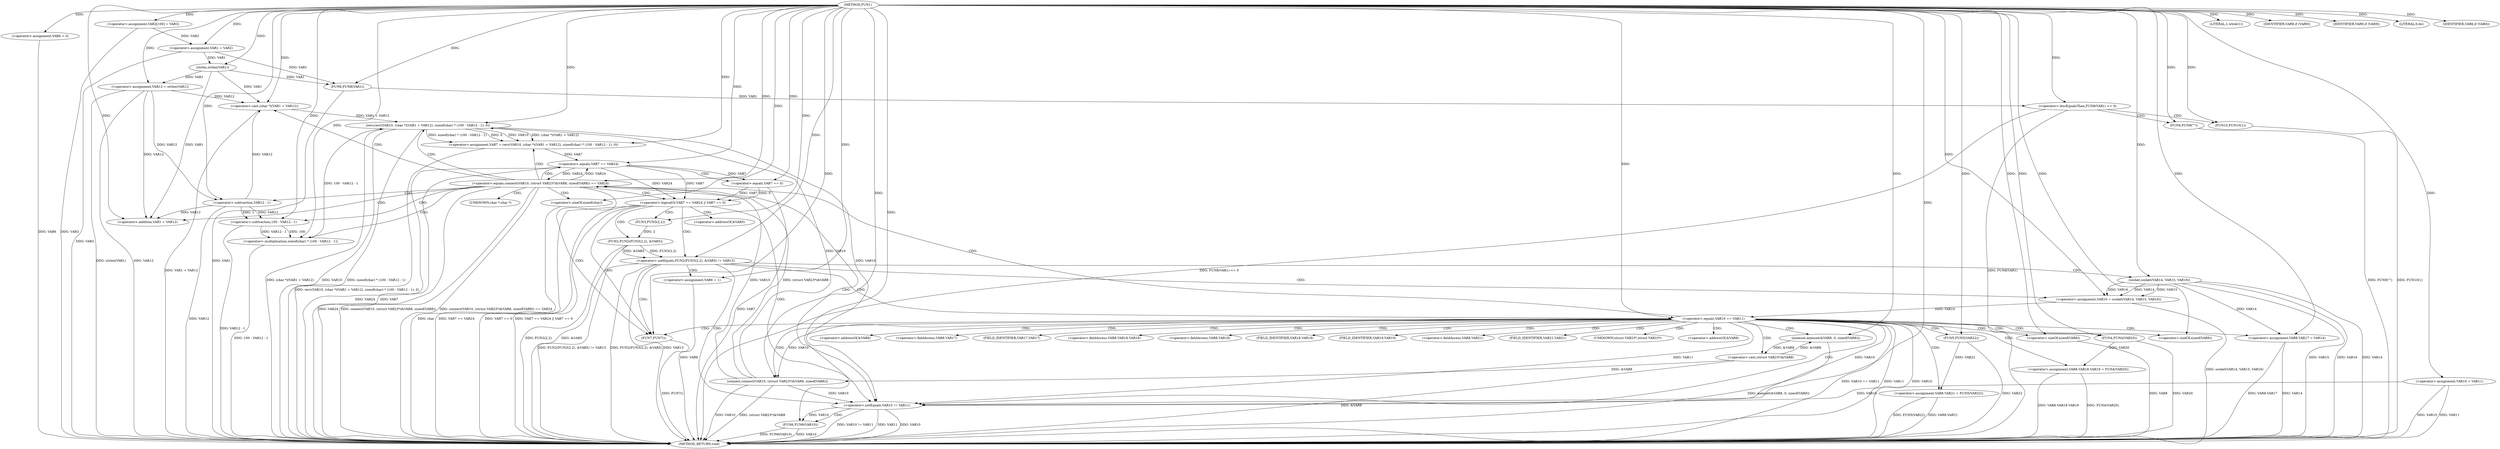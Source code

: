 digraph FUN1 {  
"1000100" [label = "(METHOD,FUN1)" ]
"1000254" [label = "(METHOD_RETURN,void)" ]
"1000104" [label = "(<operator>.assignment,VAR2[100] = VAR3)" ]
"1000107" [label = "(<operator>.assignment,VAR1 = VAR2)" ]
"1000111" [label = "(LITERAL,1,while(1))" ]
"1000116" [label = "(<operator>.assignment,VAR6 = 0)" ]
"1000123" [label = "(<operator>.assignment,VAR10 = VAR11)" ]
"1000127" [label = "(<operator>.assignment,VAR12 = strlen(VAR1))" ]
"1000129" [label = "(strlen,strlen(VAR1))" ]
"1000134" [label = "(<operator>.notEquals,FUN2(FUN3(2,2), &VAR5) != VAR13)" ]
"1000135" [label = "(FUN2,FUN2(FUN3(2,2), &VAR5))" ]
"1000136" [label = "(FUN3,FUN3(2,2))" ]
"1000144" [label = "(<operator>.assignment,VAR6 = 1)" ]
"1000147" [label = "(<operator>.assignment,VAR10 = socket(VAR14, VAR15, VAR16))" ]
"1000149" [label = "(socket,socket(VAR14, VAR15, VAR16))" ]
"1000154" [label = "(<operator>.equals,VAR10 == VAR11)" ]
"1000159" [label = "(memset,memset(&VAR8, 0, sizeof(VAR8)))" ]
"1000163" [label = "(<operator>.sizeOf,sizeof(VAR8))" ]
"1000165" [label = "(<operator>.assignment,VAR8.VAR17 = VAR14)" ]
"1000170" [label = "(<operator>.assignment,VAR8.VAR18.VAR19 = FUN4(VAR20))" ]
"1000176" [label = "(FUN4,FUN4(VAR20))" ]
"1000178" [label = "(<operator>.assignment,VAR8.VAR21 = FUN5(VAR22))" ]
"1000182" [label = "(FUN5,FUN5(VAR22))" ]
"1000185" [label = "(<operator>.equals,connect(VAR10, (struct VAR23*)&VAR8, sizeof(VAR8)) == VAR24)" ]
"1000186" [label = "(connect,connect(VAR10, (struct VAR23*)&VAR8, sizeof(VAR8)))" ]
"1000188" [label = "(<operator>.cast,(struct VAR23*)&VAR8)" ]
"1000192" [label = "(<operator>.sizeOf,sizeof(VAR8))" ]
"1000197" [label = "(<operator>.assignment,VAR7 = recv(VAR10, (char *)(VAR1 + VAR12), sizeof(char) * (100 - VAR12 - 1), 0))" ]
"1000199" [label = "(recv,recv(VAR10, (char *)(VAR1 + VAR12), sizeof(char) * (100 - VAR12 - 1), 0))" ]
"1000201" [label = "(<operator>.cast,(char *)(VAR1 + VAR12))" ]
"1000203" [label = "(<operator>.addition,VAR1 + VAR12)" ]
"1000206" [label = "(<operator>.multiplication,sizeof(char) * (100 - VAR12 - 1))" ]
"1000207" [label = "(<operator>.sizeOf,sizeof(char))" ]
"1000209" [label = "(<operator>.subtraction,100 - VAR12 - 1)" ]
"1000211" [label = "(<operator>.subtraction,VAR12 - 1)" ]
"1000216" [label = "(<operator>.logicalOr,VAR7 == VAR24 || VAR7 == 0)" ]
"1000217" [label = "(<operator>.equals,VAR7 == VAR24)" ]
"1000220" [label = "(<operator>.equals,VAR7 == 0)" ]
"1000226" [label = "(IDENTIFIER,VAR9,if (VAR9))" ]
"1000229" [label = "(IDENTIFIER,VAR9,if (VAR9))" ]
"1000231" [label = "(LITERAL,0,do)" ]
"1000233" [label = "(<operator>.notEquals,VAR10 != VAR11)" ]
"1000237" [label = "(FUN6,FUN6(VAR10))" ]
"1000240" [label = "(IDENTIFIER,VAR6,if (VAR6))" ]
"1000242" [label = "(FUN7,FUN7())" ]
"1000245" [label = "(<operator>.lessEqualsThan,FUN8(VAR1) <= 0)" ]
"1000246" [label = "(FUN8,FUN8(VAR1))" ]
"1000250" [label = "(FUN9,FUN9(\"\"))" ]
"1000252" [label = "(FUN10,FUN10(1))" ]
"1000139" [label = "(<operator>.addressOf,&VAR5)" ]
"1000160" [label = "(<operator>.addressOf,&VAR8)" ]
"1000166" [label = "(<operator>.fieldAccess,VAR8.VAR17)" ]
"1000168" [label = "(FIELD_IDENTIFIER,VAR17,VAR17)" ]
"1000171" [label = "(<operator>.fieldAccess,VAR8.VAR18.VAR19)" ]
"1000172" [label = "(<operator>.fieldAccess,VAR8.VAR18)" ]
"1000174" [label = "(FIELD_IDENTIFIER,VAR18,VAR18)" ]
"1000175" [label = "(FIELD_IDENTIFIER,VAR19,VAR19)" ]
"1000179" [label = "(<operator>.fieldAccess,VAR8.VAR21)" ]
"1000181" [label = "(FIELD_IDENTIFIER,VAR21,VAR21)" ]
"1000189" [label = "(UNKNOWN,struct VAR23*,struct VAR23*)" ]
"1000190" [label = "(<operator>.addressOf,&VAR8)" ]
"1000202" [label = "(UNKNOWN,char *,char *)" ]
  "1000185" -> "1000254"  [ label = "DDG: connect(VAR10, (struct VAR23*)&VAR8, sizeof(VAR8))"] 
  "1000186" -> "1000254"  [ label = "DDG: VAR10"] 
  "1000185" -> "1000254"  [ label = "DDG: connect(VAR10, (struct VAR23*)&VAR8, sizeof(VAR8)) == VAR24"] 
  "1000217" -> "1000254"  [ label = "DDG: VAR24"] 
  "1000245" -> "1000254"  [ label = "DDG: FUN8(VAR1) <= 0"] 
  "1000245" -> "1000254"  [ label = "DDG: FUN8(VAR1)"] 
  "1000178" -> "1000254"  [ label = "DDG: FUN5(VAR22)"] 
  "1000159" -> "1000254"  [ label = "DDG: memset(&VAR8, 0, sizeof(VAR8))"] 
  "1000116" -> "1000254"  [ label = "DDG: VAR6"] 
  "1000186" -> "1000254"  [ label = "DDG: (struct VAR23*)&VAR8"] 
  "1000220" -> "1000254"  [ label = "DDG: VAR7"] 
  "1000123" -> "1000254"  [ label = "DDG: VAR11"] 
  "1000185" -> "1000254"  [ label = "DDG: VAR24"] 
  "1000199" -> "1000254"  [ label = "DDG: (char *)(VAR1 + VAR12)"] 
  "1000237" -> "1000254"  [ label = "DDG: FUN6(VAR10)"] 
  "1000206" -> "1000254"  [ label = "DDG: 100 - VAR12 - 1"] 
  "1000149" -> "1000254"  [ label = "DDG: VAR15"] 
  "1000233" -> "1000254"  [ label = "DDG: VAR10 != VAR11"] 
  "1000165" -> "1000254"  [ label = "DDG: VAR14"] 
  "1000233" -> "1000254"  [ label = "DDG: VAR11"] 
  "1000188" -> "1000254"  [ label = "DDG: &VAR8"] 
  "1000199" -> "1000254"  [ label = "DDG: VAR10"] 
  "1000216" -> "1000254"  [ label = "DDG: VAR7 == VAR24 || VAR7 == 0"] 
  "1000178" -> "1000254"  [ label = "DDG: VAR8.VAR21"] 
  "1000216" -> "1000254"  [ label = "DDG: VAR7 == VAR24"] 
  "1000237" -> "1000254"  [ label = "DDG: VAR10"] 
  "1000199" -> "1000254"  [ label = "DDG: sizeof(char) * (100 - VAR12 - 1)"] 
  "1000134" -> "1000254"  [ label = "DDG: VAR13"] 
  "1000135" -> "1000254"  [ label = "DDG: &VAR5"] 
  "1000165" -> "1000254"  [ label = "DDG: VAR8.VAR17"] 
  "1000149" -> "1000254"  [ label = "DDG: VAR16"] 
  "1000252" -> "1000254"  [ label = "DDG: FUN10(1)"] 
  "1000127" -> "1000254"  [ label = "DDG: strlen(VAR1)"] 
  "1000154" -> "1000254"  [ label = "DDG: VAR10"] 
  "1000134" -> "1000254"  [ label = "DDG: FUN2(FUN3(2,2), &VAR5) != VAR13"] 
  "1000217" -> "1000254"  [ label = "DDG: VAR7"] 
  "1000201" -> "1000254"  [ label = "DDG: VAR1 + VAR12"] 
  "1000207" -> "1000254"  [ label = "DDG: char"] 
  "1000147" -> "1000254"  [ label = "DDG: socket(VAR14, VAR15, VAR16)"] 
  "1000170" -> "1000254"  [ label = "DDG: FUN4(VAR20)"] 
  "1000211" -> "1000254"  [ label = "DDG: VAR12"] 
  "1000154" -> "1000254"  [ label = "DDG: VAR10 == VAR11"] 
  "1000197" -> "1000254"  [ label = "DDG: recv(VAR10, (char *)(VAR1 + VAR12), sizeof(char) * (100 - VAR12 - 1), 0)"] 
  "1000134" -> "1000254"  [ label = "DDG: FUN2(FUN3(2,2), &VAR5)"] 
  "1000192" -> "1000254"  [ label = "DDG: VAR8"] 
  "1000209" -> "1000254"  [ label = "DDG: VAR12 - 1"] 
  "1000233" -> "1000254"  [ label = "DDG: VAR10"] 
  "1000135" -> "1000254"  [ label = "DDG: FUN3(2,2)"] 
  "1000242" -> "1000254"  [ label = "DDG: FUN7()"] 
  "1000144" -> "1000254"  [ label = "DDG: VAR6"] 
  "1000216" -> "1000254"  [ label = "DDG: VAR7 == 0"] 
  "1000170" -> "1000254"  [ label = "DDG: VAR8.VAR18.VAR19"] 
  "1000176" -> "1000254"  [ label = "DDG: VAR20"] 
  "1000149" -> "1000254"  [ label = "DDG: VAR14"] 
  "1000250" -> "1000254"  [ label = "DDG: FUN9(\"\")"] 
  "1000127" -> "1000254"  [ label = "DDG: VAR12"] 
  "1000154" -> "1000254"  [ label = "DDG: VAR11"] 
  "1000182" -> "1000254"  [ label = "DDG: VAR22"] 
  "1000104" -> "1000254"  [ label = "DDG: VAR3"] 
  "1000107" -> "1000254"  [ label = "DDG: VAR2"] 
  "1000246" -> "1000254"  [ label = "DDG: VAR1"] 
  "1000123" -> "1000254"  [ label = "DDG: VAR10"] 
  "1000100" -> "1000104"  [ label = "DDG: "] 
  "1000104" -> "1000107"  [ label = "DDG: VAR2"] 
  "1000100" -> "1000107"  [ label = "DDG: "] 
  "1000100" -> "1000111"  [ label = "DDG: "] 
  "1000100" -> "1000116"  [ label = "DDG: "] 
  "1000100" -> "1000123"  [ label = "DDG: "] 
  "1000129" -> "1000127"  [ label = "DDG: VAR1"] 
  "1000100" -> "1000127"  [ label = "DDG: "] 
  "1000107" -> "1000129"  [ label = "DDG: VAR1"] 
  "1000100" -> "1000129"  [ label = "DDG: "] 
  "1000135" -> "1000134"  [ label = "DDG: FUN3(2,2)"] 
  "1000135" -> "1000134"  [ label = "DDG: &VAR5"] 
  "1000136" -> "1000135"  [ label = "DDG: 2"] 
  "1000100" -> "1000136"  [ label = "DDG: "] 
  "1000100" -> "1000134"  [ label = "DDG: "] 
  "1000100" -> "1000144"  [ label = "DDG: "] 
  "1000149" -> "1000147"  [ label = "DDG: VAR14"] 
  "1000149" -> "1000147"  [ label = "DDG: VAR15"] 
  "1000149" -> "1000147"  [ label = "DDG: VAR16"] 
  "1000100" -> "1000147"  [ label = "DDG: "] 
  "1000100" -> "1000149"  [ label = "DDG: "] 
  "1000147" -> "1000154"  [ label = "DDG: VAR10"] 
  "1000100" -> "1000154"  [ label = "DDG: "] 
  "1000188" -> "1000159"  [ label = "DDG: &VAR8"] 
  "1000100" -> "1000159"  [ label = "DDG: "] 
  "1000100" -> "1000163"  [ label = "DDG: "] 
  "1000149" -> "1000165"  [ label = "DDG: VAR14"] 
  "1000100" -> "1000165"  [ label = "DDG: "] 
  "1000176" -> "1000170"  [ label = "DDG: VAR20"] 
  "1000100" -> "1000176"  [ label = "DDG: "] 
  "1000182" -> "1000178"  [ label = "DDG: VAR22"] 
  "1000100" -> "1000182"  [ label = "DDG: "] 
  "1000186" -> "1000185"  [ label = "DDG: VAR10"] 
  "1000186" -> "1000185"  [ label = "DDG: (struct VAR23*)&VAR8"] 
  "1000154" -> "1000186"  [ label = "DDG: VAR10"] 
  "1000100" -> "1000186"  [ label = "DDG: "] 
  "1000188" -> "1000186"  [ label = "DDG: &VAR8"] 
  "1000159" -> "1000188"  [ label = "DDG: &VAR8"] 
  "1000100" -> "1000192"  [ label = "DDG: "] 
  "1000217" -> "1000185"  [ label = "DDG: VAR24"] 
  "1000100" -> "1000185"  [ label = "DDG: "] 
  "1000199" -> "1000197"  [ label = "DDG: VAR10"] 
  "1000199" -> "1000197"  [ label = "DDG: (char *)(VAR1 + VAR12)"] 
  "1000199" -> "1000197"  [ label = "DDG: sizeof(char) * (100 - VAR12 - 1)"] 
  "1000199" -> "1000197"  [ label = "DDG: 0"] 
  "1000100" -> "1000197"  [ label = "DDG: "] 
  "1000186" -> "1000199"  [ label = "DDG: VAR10"] 
  "1000100" -> "1000199"  [ label = "DDG: "] 
  "1000201" -> "1000199"  [ label = "DDG: VAR1 + VAR12"] 
  "1000129" -> "1000201"  [ label = "DDG: VAR1"] 
  "1000100" -> "1000201"  [ label = "DDG: "] 
  "1000211" -> "1000201"  [ label = "DDG: VAR12"] 
  "1000127" -> "1000201"  [ label = "DDG: VAR12"] 
  "1000129" -> "1000203"  [ label = "DDG: VAR1"] 
  "1000100" -> "1000203"  [ label = "DDG: "] 
  "1000211" -> "1000203"  [ label = "DDG: VAR12"] 
  "1000127" -> "1000203"  [ label = "DDG: VAR12"] 
  "1000206" -> "1000199"  [ label = "DDG: 100 - VAR12 - 1"] 
  "1000100" -> "1000206"  [ label = "DDG: "] 
  "1000100" -> "1000207"  [ label = "DDG: "] 
  "1000209" -> "1000206"  [ label = "DDG: 100"] 
  "1000209" -> "1000206"  [ label = "DDG: VAR12 - 1"] 
  "1000100" -> "1000209"  [ label = "DDG: "] 
  "1000211" -> "1000209"  [ label = "DDG: VAR12"] 
  "1000211" -> "1000209"  [ label = "DDG: 1"] 
  "1000100" -> "1000211"  [ label = "DDG: "] 
  "1000127" -> "1000211"  [ label = "DDG: VAR12"] 
  "1000217" -> "1000216"  [ label = "DDG: VAR7"] 
  "1000217" -> "1000216"  [ label = "DDG: VAR24"] 
  "1000197" -> "1000217"  [ label = "DDG: VAR7"] 
  "1000100" -> "1000217"  [ label = "DDG: "] 
  "1000185" -> "1000217"  [ label = "DDG: VAR24"] 
  "1000220" -> "1000216"  [ label = "DDG: VAR7"] 
  "1000220" -> "1000216"  [ label = "DDG: 0"] 
  "1000217" -> "1000220"  [ label = "DDG: VAR7"] 
  "1000100" -> "1000220"  [ label = "DDG: "] 
  "1000100" -> "1000226"  [ label = "DDG: "] 
  "1000100" -> "1000229"  [ label = "DDG: "] 
  "1000100" -> "1000231"  [ label = "DDG: "] 
  "1000186" -> "1000233"  [ label = "DDG: VAR10"] 
  "1000199" -> "1000233"  [ label = "DDG: VAR10"] 
  "1000154" -> "1000233"  [ label = "DDG: VAR10"] 
  "1000123" -> "1000233"  [ label = "DDG: VAR10"] 
  "1000100" -> "1000233"  [ label = "DDG: "] 
  "1000154" -> "1000233"  [ label = "DDG: VAR11"] 
  "1000233" -> "1000237"  [ label = "DDG: VAR10"] 
  "1000100" -> "1000237"  [ label = "DDG: "] 
  "1000100" -> "1000240"  [ label = "DDG: "] 
  "1000100" -> "1000242"  [ label = "DDG: "] 
  "1000246" -> "1000245"  [ label = "DDG: VAR1"] 
  "1000129" -> "1000246"  [ label = "DDG: VAR1"] 
  "1000107" -> "1000246"  [ label = "DDG: VAR1"] 
  "1000100" -> "1000246"  [ label = "DDG: "] 
  "1000100" -> "1000245"  [ label = "DDG: "] 
  "1000100" -> "1000250"  [ label = "DDG: "] 
  "1000100" -> "1000252"  [ label = "DDG: "] 
  "1000134" -> "1000144"  [ label = "CDG: "] 
  "1000134" -> "1000149"  [ label = "CDG: "] 
  "1000134" -> "1000154"  [ label = "CDG: "] 
  "1000134" -> "1000147"  [ label = "CDG: "] 
  "1000134" -> "1000233"  [ label = "CDG: "] 
  "1000134" -> "1000242"  [ label = "CDG: "] 
  "1000154" -> "1000174"  [ label = "CDG: "] 
  "1000154" -> "1000182"  [ label = "CDG: "] 
  "1000154" -> "1000166"  [ label = "CDG: "] 
  "1000154" -> "1000165"  [ label = "CDG: "] 
  "1000154" -> "1000188"  [ label = "CDG: "] 
  "1000154" -> "1000190"  [ label = "CDG: "] 
  "1000154" -> "1000175"  [ label = "CDG: "] 
  "1000154" -> "1000160"  [ label = "CDG: "] 
  "1000154" -> "1000179"  [ label = "CDG: "] 
  "1000154" -> "1000192"  [ label = "CDG: "] 
  "1000154" -> "1000176"  [ label = "CDG: "] 
  "1000154" -> "1000185"  [ label = "CDG: "] 
  "1000154" -> "1000186"  [ label = "CDG: "] 
  "1000154" -> "1000172"  [ label = "CDG: "] 
  "1000154" -> "1000189"  [ label = "CDG: "] 
  "1000154" -> "1000163"  [ label = "CDG: "] 
  "1000154" -> "1000168"  [ label = "CDG: "] 
  "1000154" -> "1000178"  [ label = "CDG: "] 
  "1000154" -> "1000159"  [ label = "CDG: "] 
  "1000154" -> "1000170"  [ label = "CDG: "] 
  "1000154" -> "1000171"  [ label = "CDG: "] 
  "1000154" -> "1000181"  [ label = "CDG: "] 
  "1000154" -> "1000233"  [ label = "CDG: "] 
  "1000154" -> "1000242"  [ label = "CDG: "] 
  "1000185" -> "1000211"  [ label = "CDG: "] 
  "1000185" -> "1000199"  [ label = "CDG: "] 
  "1000185" -> "1000197"  [ label = "CDG: "] 
  "1000185" -> "1000216"  [ label = "CDG: "] 
  "1000185" -> "1000206"  [ label = "CDG: "] 
  "1000185" -> "1000201"  [ label = "CDG: "] 
  "1000185" -> "1000217"  [ label = "CDG: "] 
  "1000185" -> "1000207"  [ label = "CDG: "] 
  "1000185" -> "1000203"  [ label = "CDG: "] 
  "1000185" -> "1000202"  [ label = "CDG: "] 
  "1000185" -> "1000209"  [ label = "CDG: "] 
  "1000185" -> "1000233"  [ label = "CDG: "] 
  "1000185" -> "1000242"  [ label = "CDG: "] 
  "1000216" -> "1000233"  [ label = "CDG: "] 
  "1000216" -> "1000242"  [ label = "CDG: "] 
  "1000216" -> "1000139"  [ label = "CDG: "] 
  "1000216" -> "1000135"  [ label = "CDG: "] 
  "1000216" -> "1000136"  [ label = "CDG: "] 
  "1000216" -> "1000134"  [ label = "CDG: "] 
  "1000217" -> "1000220"  [ label = "CDG: "] 
  "1000233" -> "1000237"  [ label = "CDG: "] 
  "1000245" -> "1000250"  [ label = "CDG: "] 
  "1000245" -> "1000252"  [ label = "CDG: "] 
}
